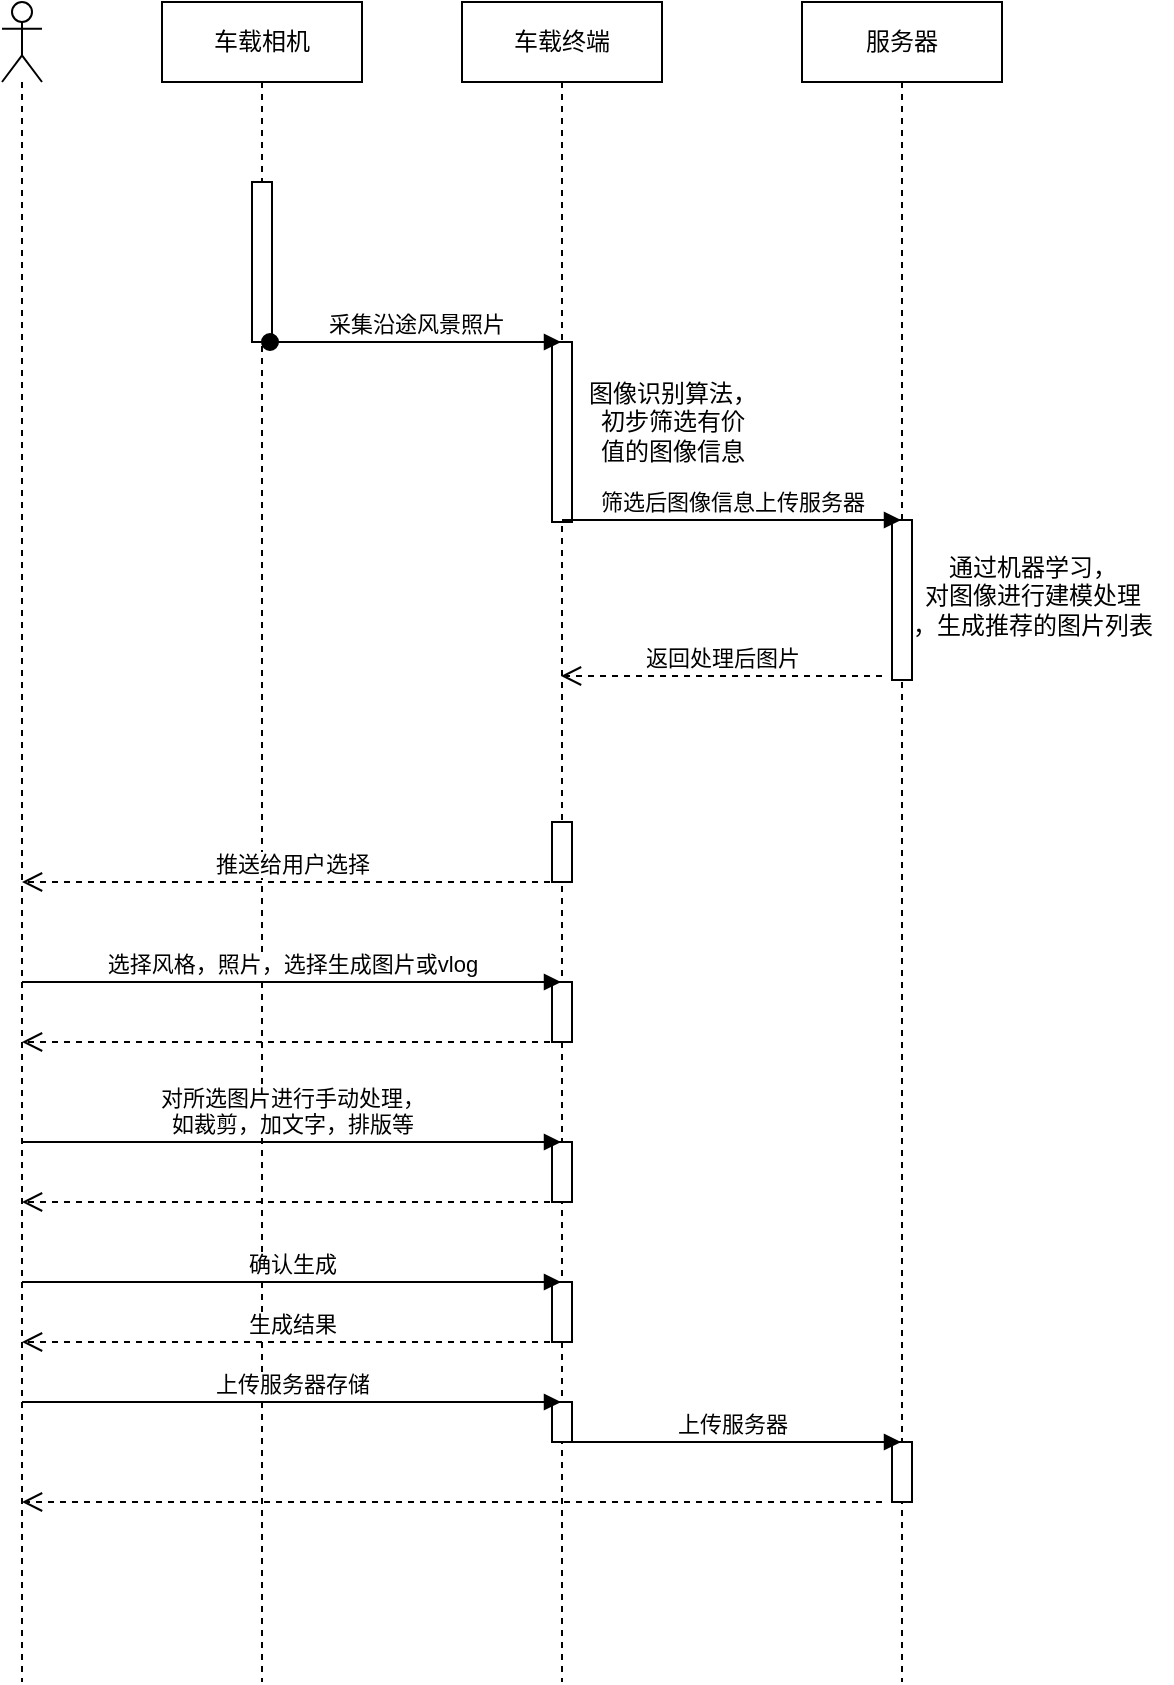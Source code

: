 <mxfile version="21.2.1" type="github">
  <diagram name="第 1 页" id="ib01LSSkLBWW3UDYk8SP">
    <mxGraphModel dx="1648" dy="908" grid="1" gridSize="10" guides="1" tooltips="1" connect="1" arrows="1" fold="1" page="1" pageScale="1" pageWidth="827" pageHeight="1169" math="0" shadow="0">
      <root>
        <mxCell id="0" />
        <mxCell id="1" parent="0" />
        <mxCell id="8xRexprWtARWGEOTkJHX-2" value="" style="shape=umlLifeline;perimeter=lifelinePerimeter;whiteSpace=wrap;html=1;container=1;dropTarget=0;collapsible=0;recursiveResize=0;outlineConnect=0;portConstraint=eastwest;newEdgeStyle={&quot;edgeStyle&quot;:&quot;elbowEdgeStyle&quot;,&quot;elbow&quot;:&quot;vertical&quot;,&quot;curved&quot;:0,&quot;rounded&quot;:0};participant=umlActor;" vertex="1" parent="1">
          <mxGeometry x="100" y="250" width="20" height="840" as="geometry" />
        </mxCell>
        <mxCell id="8xRexprWtARWGEOTkJHX-3" value="车载相机" style="shape=umlLifeline;perimeter=lifelinePerimeter;whiteSpace=wrap;html=1;container=1;dropTarget=0;collapsible=0;recursiveResize=0;outlineConnect=0;portConstraint=eastwest;newEdgeStyle={&quot;edgeStyle&quot;:&quot;elbowEdgeStyle&quot;,&quot;elbow&quot;:&quot;vertical&quot;,&quot;curved&quot;:0,&quot;rounded&quot;:0};" vertex="1" parent="1">
          <mxGeometry x="180" y="250" width="100" height="840" as="geometry" />
        </mxCell>
        <mxCell id="8xRexprWtARWGEOTkJHX-8" value="" style="html=1;points=[];perimeter=orthogonalPerimeter;outlineConnect=0;targetShapes=umlLifeline;portConstraint=eastwest;newEdgeStyle={&quot;edgeStyle&quot;:&quot;elbowEdgeStyle&quot;,&quot;elbow&quot;:&quot;vertical&quot;,&quot;curved&quot;:0,&quot;rounded&quot;:0};" vertex="1" parent="8xRexprWtARWGEOTkJHX-3">
          <mxGeometry x="45" y="90" width="10" height="80" as="geometry" />
        </mxCell>
        <mxCell id="8xRexprWtARWGEOTkJHX-4" value="车载终端" style="shape=umlLifeline;perimeter=lifelinePerimeter;whiteSpace=wrap;html=1;container=1;dropTarget=0;collapsible=0;recursiveResize=0;outlineConnect=0;portConstraint=eastwest;newEdgeStyle={&quot;edgeStyle&quot;:&quot;elbowEdgeStyle&quot;,&quot;elbow&quot;:&quot;vertical&quot;,&quot;curved&quot;:0,&quot;rounded&quot;:0};" vertex="1" parent="1">
          <mxGeometry x="330" y="250" width="100" height="840" as="geometry" />
        </mxCell>
        <mxCell id="8xRexprWtARWGEOTkJHX-11" value="" style="html=1;points=[];perimeter=orthogonalPerimeter;outlineConnect=0;targetShapes=umlLifeline;portConstraint=eastwest;newEdgeStyle={&quot;edgeStyle&quot;:&quot;elbowEdgeStyle&quot;,&quot;elbow&quot;:&quot;vertical&quot;,&quot;curved&quot;:0,&quot;rounded&quot;:0};" vertex="1" parent="8xRexprWtARWGEOTkJHX-4">
          <mxGeometry x="45" y="170" width="10" height="90" as="geometry" />
        </mxCell>
        <mxCell id="8xRexprWtARWGEOTkJHX-24" value="" style="html=1;points=[];perimeter=orthogonalPerimeter;outlineConnect=0;targetShapes=umlLifeline;portConstraint=eastwest;newEdgeStyle={&quot;edgeStyle&quot;:&quot;elbowEdgeStyle&quot;,&quot;elbow&quot;:&quot;vertical&quot;,&quot;curved&quot;:0,&quot;rounded&quot;:0};" vertex="1" parent="8xRexprWtARWGEOTkJHX-4">
          <mxGeometry x="45" y="410" width="10" height="30" as="geometry" />
        </mxCell>
        <mxCell id="8xRexprWtARWGEOTkJHX-26" value="" style="html=1;points=[];perimeter=orthogonalPerimeter;outlineConnect=0;targetShapes=umlLifeline;portConstraint=eastwest;newEdgeStyle={&quot;edgeStyle&quot;:&quot;elbowEdgeStyle&quot;,&quot;elbow&quot;:&quot;vertical&quot;,&quot;curved&quot;:0,&quot;rounded&quot;:0};" vertex="1" parent="8xRexprWtARWGEOTkJHX-4">
          <mxGeometry x="45" y="490" width="10" height="30" as="geometry" />
        </mxCell>
        <mxCell id="8xRexprWtARWGEOTkJHX-32" value="" style="html=1;points=[];perimeter=orthogonalPerimeter;outlineConnect=0;targetShapes=umlLifeline;portConstraint=eastwest;newEdgeStyle={&quot;edgeStyle&quot;:&quot;elbowEdgeStyle&quot;,&quot;elbow&quot;:&quot;vertical&quot;,&quot;curved&quot;:0,&quot;rounded&quot;:0};" vertex="1" parent="8xRexprWtARWGEOTkJHX-4">
          <mxGeometry x="45" y="570" width="10" height="30" as="geometry" />
        </mxCell>
        <mxCell id="8xRexprWtARWGEOTkJHX-36" value="" style="html=1;points=[];perimeter=orthogonalPerimeter;outlineConnect=0;targetShapes=umlLifeline;portConstraint=eastwest;newEdgeStyle={&quot;edgeStyle&quot;:&quot;elbowEdgeStyle&quot;,&quot;elbow&quot;:&quot;vertical&quot;,&quot;curved&quot;:0,&quot;rounded&quot;:0};" vertex="1" parent="8xRexprWtARWGEOTkJHX-4">
          <mxGeometry x="45" y="640" width="10" height="30" as="geometry" />
        </mxCell>
        <mxCell id="8xRexprWtARWGEOTkJHX-39" value="" style="html=1;points=[];perimeter=orthogonalPerimeter;outlineConnect=0;targetShapes=umlLifeline;portConstraint=eastwest;newEdgeStyle={&quot;edgeStyle&quot;:&quot;elbowEdgeStyle&quot;,&quot;elbow&quot;:&quot;vertical&quot;,&quot;curved&quot;:0,&quot;rounded&quot;:0};" vertex="1" parent="8xRexprWtARWGEOTkJHX-4">
          <mxGeometry x="45" y="700" width="10" height="20" as="geometry" />
        </mxCell>
        <mxCell id="8xRexprWtARWGEOTkJHX-12" value="采集沿途风景照片" style="html=1;verticalAlign=bottom;startArrow=oval;endArrow=block;startSize=8;edgeStyle=elbowEdgeStyle;elbow=vertical;curved=0;rounded=0;" edge="1" target="8xRexprWtARWGEOTkJHX-4" parent="1">
          <mxGeometry relative="1" as="geometry">
            <mxPoint x="234" y="420" as="sourcePoint" />
            <mxPoint x="319" y="420" as="targetPoint" />
          </mxGeometry>
        </mxCell>
        <mxCell id="8xRexprWtARWGEOTkJHX-15" value="图像识别算法，&lt;br&gt;初步筛选有价&lt;br&gt;值的图像信息" style="text;html=1;align=center;verticalAlign=middle;resizable=0;points=[];autosize=1;strokeColor=none;fillColor=none;" vertex="1" parent="1">
          <mxGeometry x="380" y="430" width="110" height="60" as="geometry" />
        </mxCell>
        <mxCell id="8xRexprWtARWGEOTkJHX-16" value="服务器" style="shape=umlLifeline;perimeter=lifelinePerimeter;whiteSpace=wrap;html=1;container=1;dropTarget=0;collapsible=0;recursiveResize=0;outlineConnect=0;portConstraint=eastwest;newEdgeStyle={&quot;edgeStyle&quot;:&quot;elbowEdgeStyle&quot;,&quot;elbow&quot;:&quot;vertical&quot;,&quot;curved&quot;:0,&quot;rounded&quot;:0};" vertex="1" parent="1">
          <mxGeometry x="500" y="250" width="100" height="840" as="geometry" />
        </mxCell>
        <mxCell id="8xRexprWtARWGEOTkJHX-41" value="" style="html=1;points=[];perimeter=orthogonalPerimeter;outlineConnect=0;targetShapes=umlLifeline;portConstraint=eastwest;newEdgeStyle={&quot;edgeStyle&quot;:&quot;elbowEdgeStyle&quot;,&quot;elbow&quot;:&quot;vertical&quot;,&quot;curved&quot;:0,&quot;rounded&quot;:0};" vertex="1" parent="8xRexprWtARWGEOTkJHX-16">
          <mxGeometry x="45" y="720" width="10" height="30" as="geometry" />
        </mxCell>
        <mxCell id="8xRexprWtARWGEOTkJHX-18" value="" style="html=1;points=[];perimeter=orthogonalPerimeter;outlineConnect=0;targetShapes=umlLifeline;portConstraint=eastwest;newEdgeStyle={&quot;edgeStyle&quot;:&quot;elbowEdgeStyle&quot;,&quot;elbow&quot;:&quot;vertical&quot;,&quot;curved&quot;:0,&quot;rounded&quot;:0};" vertex="1" parent="1">
          <mxGeometry x="545" y="509" width="10" height="80" as="geometry" />
        </mxCell>
        <mxCell id="8xRexprWtARWGEOTkJHX-21" value="筛选后图像信息上传服务器" style="html=1;verticalAlign=bottom;endArrow=block;edgeStyle=elbowEdgeStyle;elbow=vertical;curved=0;rounded=0;" edge="1" parent="1">
          <mxGeometry width="80" relative="1" as="geometry">
            <mxPoint x="380" y="509" as="sourcePoint" />
            <mxPoint x="549.5" y="509" as="targetPoint" />
          </mxGeometry>
        </mxCell>
        <mxCell id="8xRexprWtARWGEOTkJHX-22" value="通过机器学习，&lt;br&gt;对图像进行建模处理&lt;br&gt;，生成推荐的图片列表" style="text;html=1;align=center;verticalAlign=middle;resizable=0;points=[];autosize=1;strokeColor=none;fillColor=none;" vertex="1" parent="1">
          <mxGeometry x="545" y="517" width="140" height="60" as="geometry" />
        </mxCell>
        <mxCell id="8xRexprWtARWGEOTkJHX-23" value="返回处理后图片" style="html=1;verticalAlign=bottom;endArrow=open;dashed=1;endSize=8;edgeStyle=elbowEdgeStyle;elbow=vertical;curved=0;rounded=0;" edge="1" parent="1">
          <mxGeometry relative="1" as="geometry">
            <mxPoint x="540" y="587" as="sourcePoint" />
            <mxPoint x="379.5" y="587" as="targetPoint" />
          </mxGeometry>
        </mxCell>
        <mxCell id="8xRexprWtARWGEOTkJHX-25" value="推送给用户选择" style="html=1;verticalAlign=bottom;endArrow=open;dashed=1;endSize=8;edgeStyle=elbowEdgeStyle;elbow=vertical;curved=0;rounded=0;" edge="1" parent="1" target="8xRexprWtARWGEOTkJHX-2">
          <mxGeometry relative="1" as="geometry">
            <mxPoint x="380" y="690" as="sourcePoint" />
            <mxPoint x="300" y="690" as="targetPoint" />
          </mxGeometry>
        </mxCell>
        <mxCell id="8xRexprWtARWGEOTkJHX-28" value="选择风格，照片，选择生成图片或vlog" style="html=1;verticalAlign=bottom;endArrow=block;edgeStyle=elbowEdgeStyle;elbow=vertical;curved=0;rounded=0;" edge="1" parent="1" target="8xRexprWtARWGEOTkJHX-4">
          <mxGeometry width="80" relative="1" as="geometry">
            <mxPoint x="110" y="740" as="sourcePoint" />
            <mxPoint x="190" y="740" as="targetPoint" />
          </mxGeometry>
        </mxCell>
        <mxCell id="8xRexprWtARWGEOTkJHX-30" value="" style="html=1;verticalAlign=bottom;endArrow=open;dashed=1;endSize=8;edgeStyle=elbowEdgeStyle;elbow=vertical;curved=0;rounded=0;" edge="1" parent="1" target="8xRexprWtARWGEOTkJHX-2">
          <mxGeometry relative="1" as="geometry">
            <mxPoint x="380" y="770" as="sourcePoint" />
            <mxPoint x="300" y="770" as="targetPoint" />
          </mxGeometry>
        </mxCell>
        <mxCell id="8xRexprWtARWGEOTkJHX-31" value="对所选图片进行手动处理，&lt;br&gt;如裁剪，加文字，排版等" style="html=1;verticalAlign=bottom;endArrow=block;edgeStyle=elbowEdgeStyle;elbow=vertical;curved=0;rounded=0;" edge="1" parent="1" target="8xRexprWtARWGEOTkJHX-4">
          <mxGeometry width="80" relative="1" as="geometry">
            <mxPoint x="110" y="820" as="sourcePoint" />
            <mxPoint x="190" y="820" as="targetPoint" />
          </mxGeometry>
        </mxCell>
        <mxCell id="8xRexprWtARWGEOTkJHX-33" value="" style="html=1;verticalAlign=bottom;endArrow=open;dashed=1;endSize=8;edgeStyle=elbowEdgeStyle;elbow=vertical;curved=0;rounded=0;" edge="1" parent="1" target="8xRexprWtARWGEOTkJHX-2">
          <mxGeometry relative="1" as="geometry">
            <mxPoint x="380" y="850" as="sourcePoint" />
            <mxPoint x="300" y="850" as="targetPoint" />
          </mxGeometry>
        </mxCell>
        <mxCell id="8xRexprWtARWGEOTkJHX-35" value="确认生成" style="html=1;verticalAlign=bottom;endArrow=block;edgeStyle=elbowEdgeStyle;elbow=vertical;curved=0;rounded=0;" edge="1" parent="1" target="8xRexprWtARWGEOTkJHX-4">
          <mxGeometry width="80" relative="1" as="geometry">
            <mxPoint x="110" y="890" as="sourcePoint" />
            <mxPoint x="190" y="890" as="targetPoint" />
          </mxGeometry>
        </mxCell>
        <mxCell id="8xRexprWtARWGEOTkJHX-37" value="生成结果" style="html=1;verticalAlign=bottom;endArrow=open;dashed=1;endSize=8;edgeStyle=elbowEdgeStyle;elbow=vertical;curved=0;rounded=0;" edge="1" parent="1" target="8xRexprWtARWGEOTkJHX-2">
          <mxGeometry relative="1" as="geometry">
            <mxPoint x="380" y="920" as="sourcePoint" />
            <mxPoint x="300" y="920" as="targetPoint" />
          </mxGeometry>
        </mxCell>
        <mxCell id="8xRexprWtARWGEOTkJHX-38" value="上传服务器存储" style="html=1;verticalAlign=bottom;endArrow=block;edgeStyle=elbowEdgeStyle;elbow=vertical;curved=0;rounded=0;" edge="1" parent="1" target="8xRexprWtARWGEOTkJHX-4">
          <mxGeometry width="80" relative="1" as="geometry">
            <mxPoint x="110" y="950" as="sourcePoint" />
            <mxPoint x="190" y="950" as="targetPoint" />
          </mxGeometry>
        </mxCell>
        <mxCell id="8xRexprWtARWGEOTkJHX-40" value="上传服务器" style="html=1;verticalAlign=bottom;endArrow=block;edgeStyle=elbowEdgeStyle;elbow=vertical;curved=0;rounded=0;" edge="1" parent="1" target="8xRexprWtARWGEOTkJHX-16">
          <mxGeometry width="80" relative="1" as="geometry">
            <mxPoint x="380" y="970" as="sourcePoint" />
            <mxPoint x="460" y="970" as="targetPoint" />
          </mxGeometry>
        </mxCell>
        <mxCell id="8xRexprWtARWGEOTkJHX-42" value="" style="html=1;verticalAlign=bottom;endArrow=open;dashed=1;endSize=8;edgeStyle=elbowEdgeStyle;elbow=vertical;curved=0;rounded=0;" edge="1" parent="1" target="8xRexprWtARWGEOTkJHX-2">
          <mxGeometry relative="1" as="geometry">
            <mxPoint x="540" y="1000" as="sourcePoint" />
            <mxPoint x="460" y="1000" as="targetPoint" />
          </mxGeometry>
        </mxCell>
      </root>
    </mxGraphModel>
  </diagram>
</mxfile>
